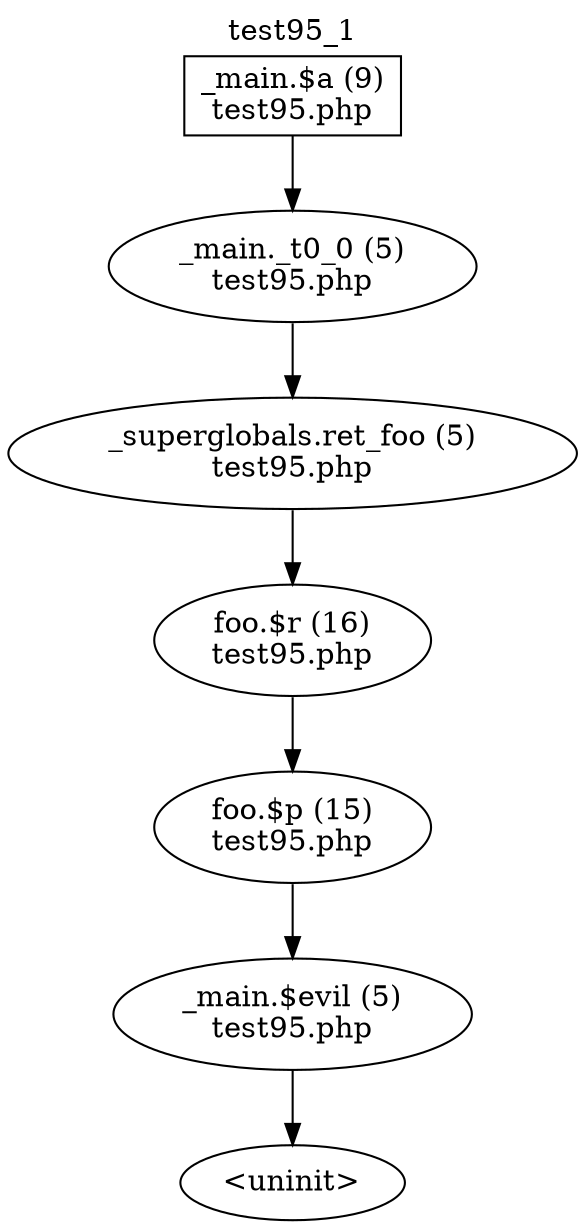 digraph cfg {
  label="test95_1";
  labelloc=t;
  n1 [shape=box, label="_main.$a (9)\ntest95.php"];
  n2 [shape=ellipse, label="_main._t0_0 (5)\ntest95.php"];
  n3 [shape=ellipse, label="_superglobals.ret_foo (5)\ntest95.php"];
  n4 [shape=ellipse, label="foo.$r (16)\ntest95.php"];
  n5 [shape=ellipse, label="foo.$p (15)\ntest95.php"];
  n6 [shape=ellipse, label="_main.$evil (5)\ntest95.php"];
  n7 [shape=ellipse, label="<uninit>"];
  n1 -> n2;
  n2 -> n3;
  n3 -> n4;
  n4 -> n5;
  n5 -> n6;
  n6 -> n7;
}
